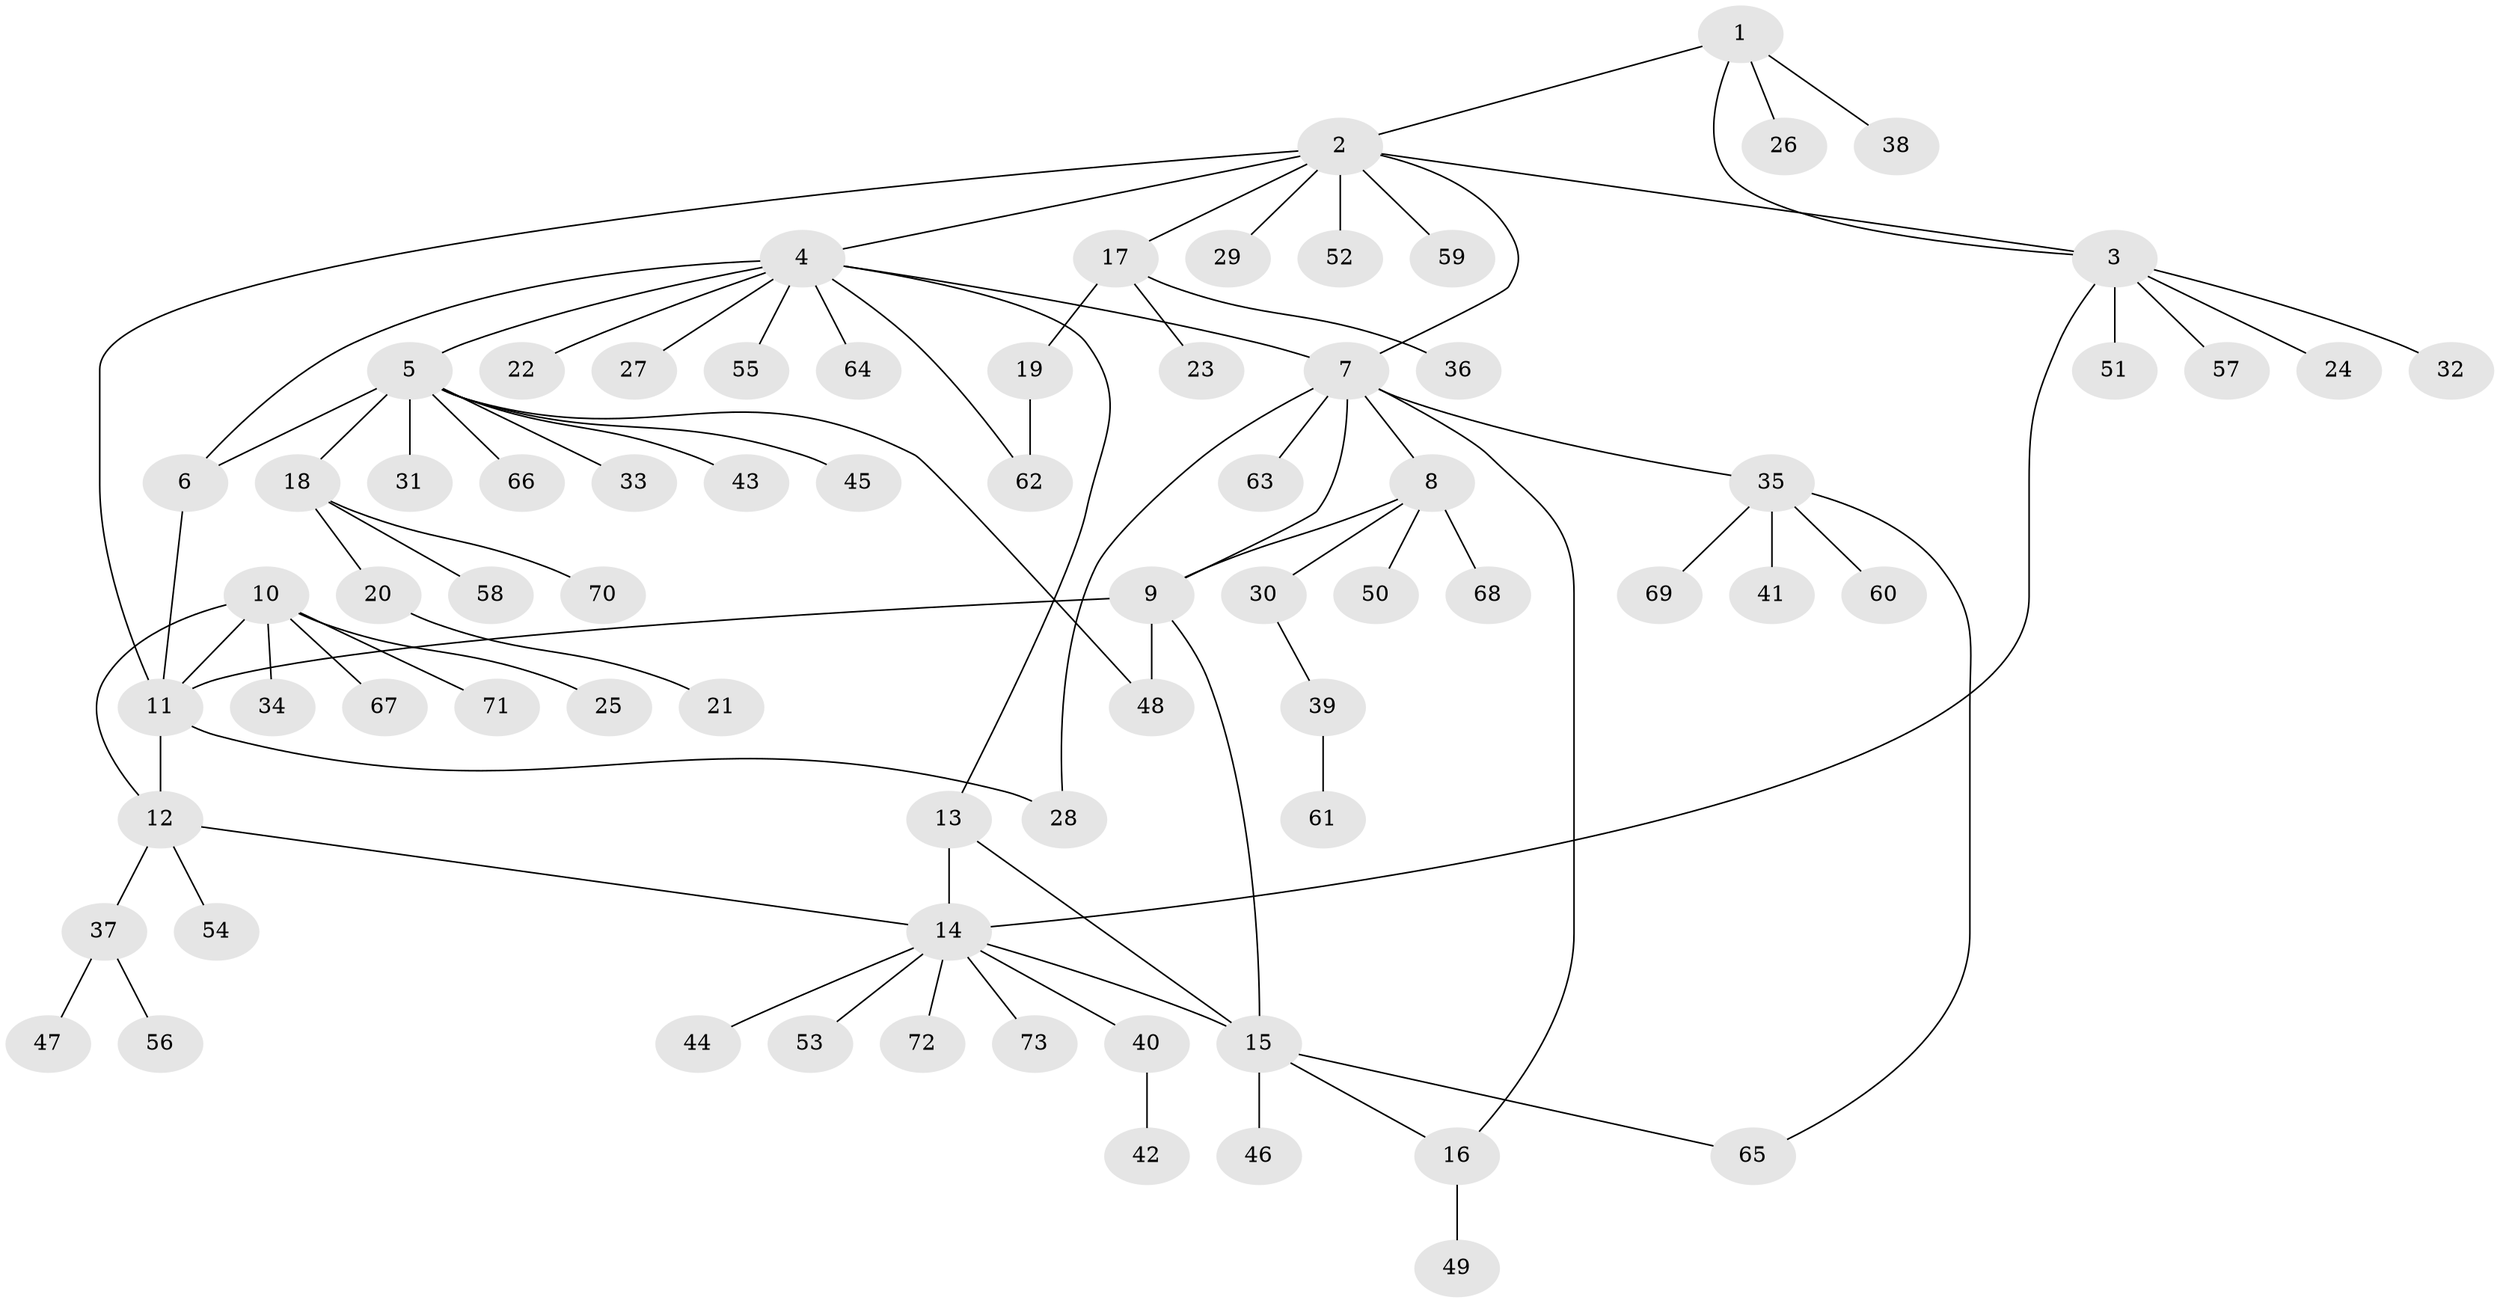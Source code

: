 // coarse degree distribution, {3: 0.05660377358490566, 8: 0.05660377358490566, 6: 0.018867924528301886, 10: 0.018867924528301886, 9: 0.03773584905660377, 4: 0.03773584905660377, 5: 0.05660377358490566, 2: 0.07547169811320754, 1: 0.6415094339622641}
// Generated by graph-tools (version 1.1) at 2025/42/03/06/25 10:42:14]
// undirected, 73 vertices, 88 edges
graph export_dot {
graph [start="1"]
  node [color=gray90,style=filled];
  1;
  2;
  3;
  4;
  5;
  6;
  7;
  8;
  9;
  10;
  11;
  12;
  13;
  14;
  15;
  16;
  17;
  18;
  19;
  20;
  21;
  22;
  23;
  24;
  25;
  26;
  27;
  28;
  29;
  30;
  31;
  32;
  33;
  34;
  35;
  36;
  37;
  38;
  39;
  40;
  41;
  42;
  43;
  44;
  45;
  46;
  47;
  48;
  49;
  50;
  51;
  52;
  53;
  54;
  55;
  56;
  57;
  58;
  59;
  60;
  61;
  62;
  63;
  64;
  65;
  66;
  67;
  68;
  69;
  70;
  71;
  72;
  73;
  1 -- 2;
  1 -- 3;
  1 -- 26;
  1 -- 38;
  2 -- 3;
  2 -- 4;
  2 -- 7;
  2 -- 11;
  2 -- 17;
  2 -- 29;
  2 -- 52;
  2 -- 59;
  3 -- 14;
  3 -- 24;
  3 -- 32;
  3 -- 51;
  3 -- 57;
  4 -- 5;
  4 -- 6;
  4 -- 7;
  4 -- 13;
  4 -- 22;
  4 -- 27;
  4 -- 55;
  4 -- 62;
  4 -- 64;
  5 -- 6;
  5 -- 18;
  5 -- 31;
  5 -- 33;
  5 -- 43;
  5 -- 45;
  5 -- 48;
  5 -- 66;
  6 -- 11;
  7 -- 8;
  7 -- 9;
  7 -- 16;
  7 -- 28;
  7 -- 35;
  7 -- 63;
  8 -- 9;
  8 -- 30;
  8 -- 50;
  8 -- 68;
  9 -- 11;
  9 -- 15;
  9 -- 48;
  10 -- 11;
  10 -- 12;
  10 -- 25;
  10 -- 34;
  10 -- 67;
  10 -- 71;
  11 -- 12;
  11 -- 28;
  12 -- 14;
  12 -- 37;
  12 -- 54;
  13 -- 14;
  13 -- 15;
  14 -- 15;
  14 -- 40;
  14 -- 44;
  14 -- 53;
  14 -- 72;
  14 -- 73;
  15 -- 16;
  15 -- 46;
  15 -- 65;
  16 -- 49;
  17 -- 19;
  17 -- 23;
  17 -- 36;
  18 -- 20;
  18 -- 58;
  18 -- 70;
  19 -- 62;
  20 -- 21;
  30 -- 39;
  35 -- 41;
  35 -- 60;
  35 -- 65;
  35 -- 69;
  37 -- 47;
  37 -- 56;
  39 -- 61;
  40 -- 42;
}
